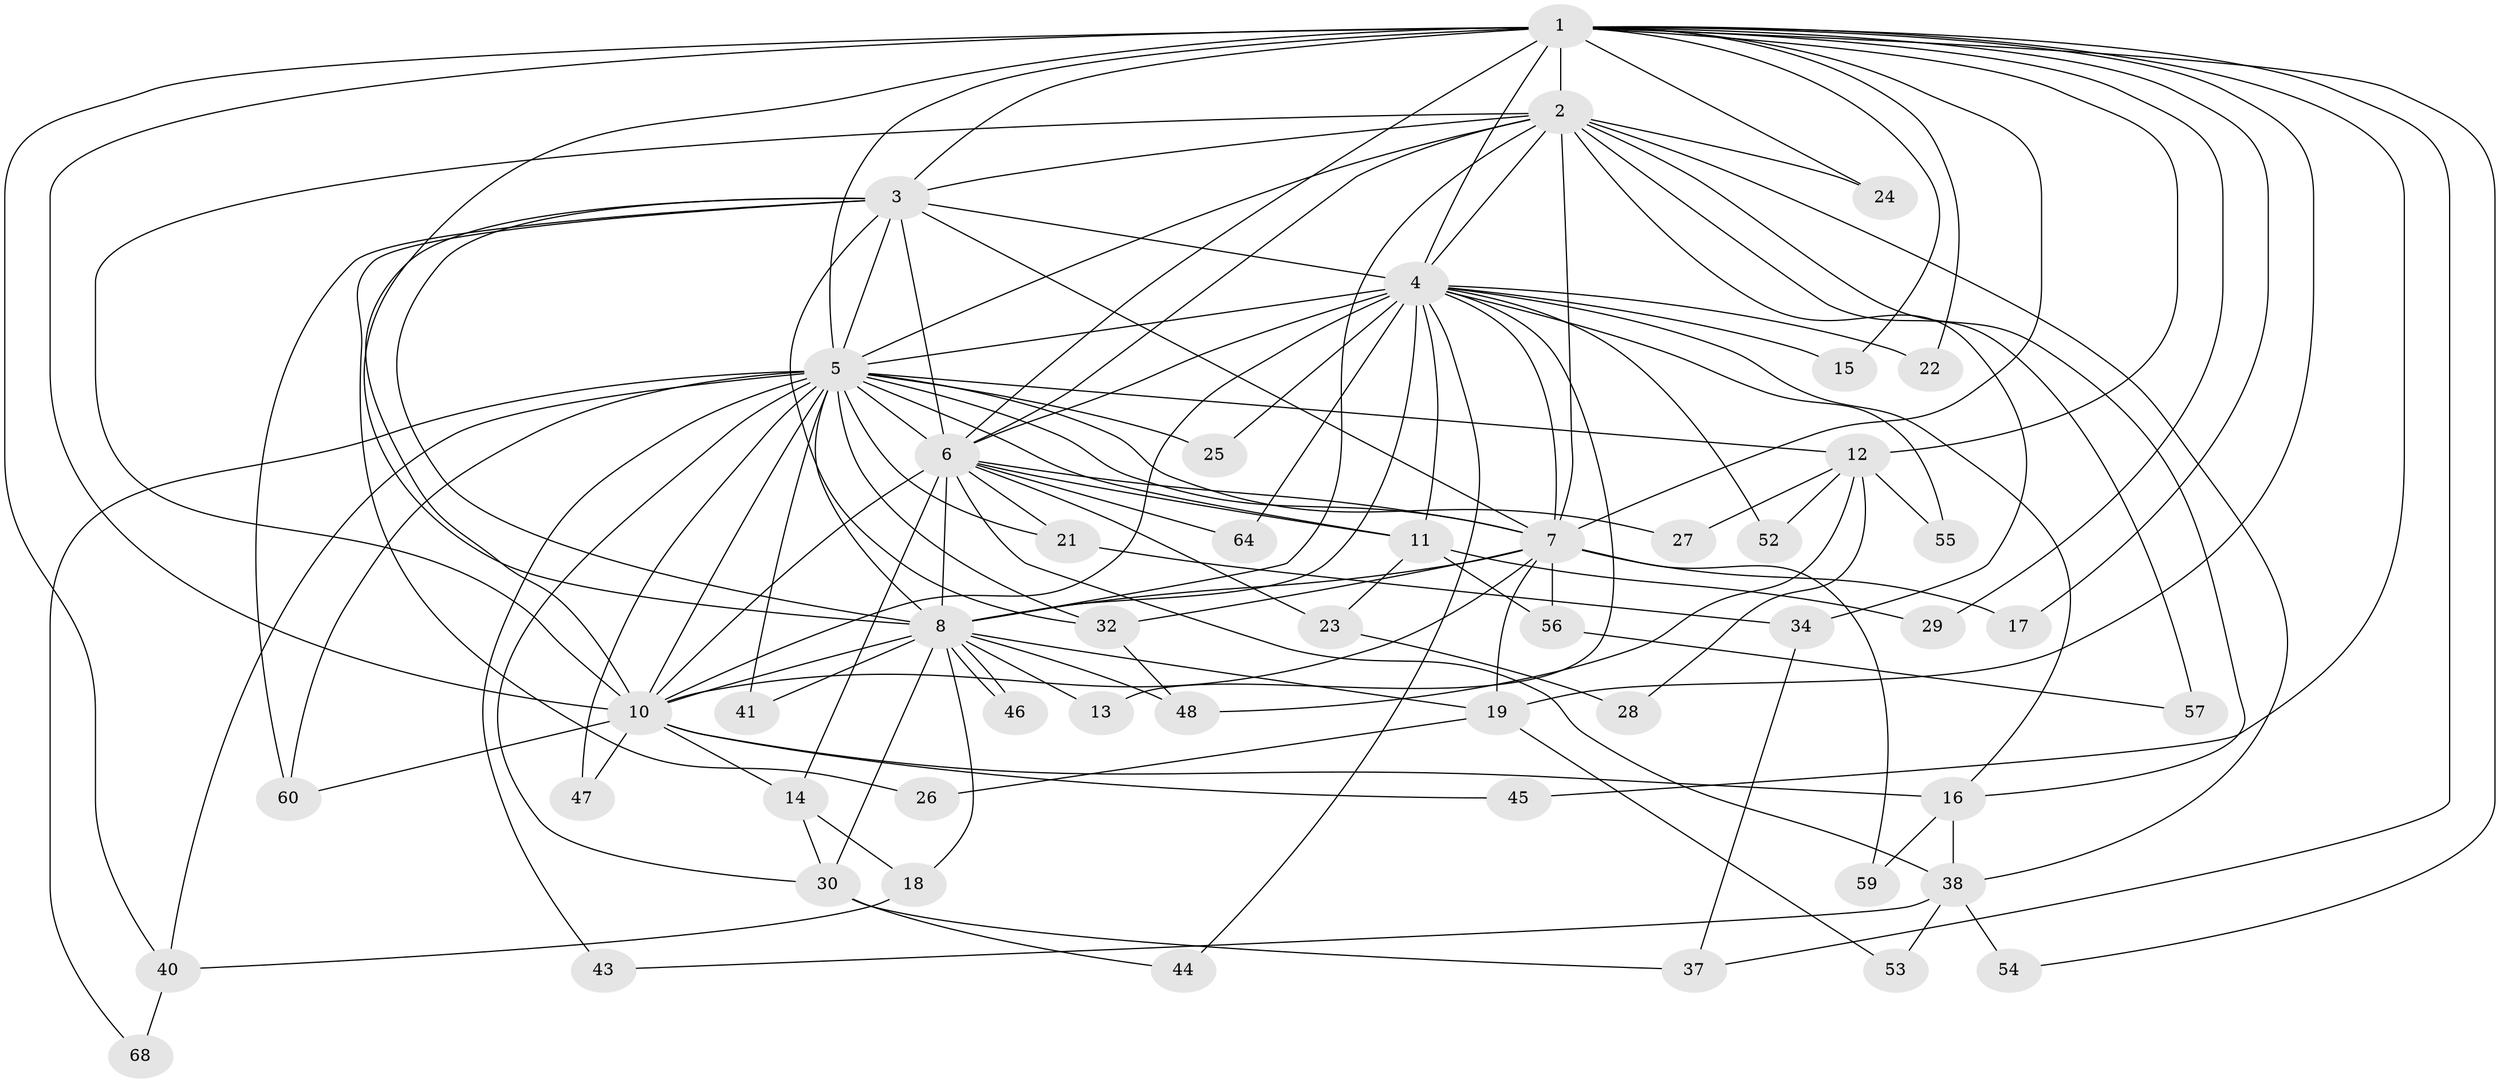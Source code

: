 // original degree distribution, {19: 0.014492753623188406, 14: 0.014492753623188406, 15: 0.057971014492753624, 21: 0.014492753623188406, 25: 0.014492753623188406, 18: 0.014492753623188406, 13: 0.014492753623188406, 7: 0.028985507246376812, 2: 0.5652173913043478, 4: 0.08695652173913043, 5: 0.028985507246376812, 3: 0.14492753623188406}
// Generated by graph-tools (version 1.1) at 2025/41/03/06/25 10:41:38]
// undirected, 50 vertices, 128 edges
graph export_dot {
graph [start="1"]
  node [color=gray90,style=filled];
  1 [super="+9"];
  2 [super="+51"];
  3 [super="+67"];
  4 [super="+58"];
  5 [super="+31"];
  6 [super="+69"];
  7 [super="+42"];
  8 [super="+65"];
  10 [super="+35"];
  11 [super="+63"];
  12;
  13;
  14 [super="+36"];
  15;
  16;
  17;
  18 [super="+49"];
  19 [super="+20"];
  21;
  22;
  23;
  24 [super="+61"];
  25;
  26;
  27;
  28;
  29;
  30;
  32 [super="+33"];
  34 [super="+39"];
  37;
  38 [super="+50"];
  40;
  41;
  43;
  44;
  45;
  46;
  47;
  48 [super="+66"];
  52;
  53;
  54;
  55;
  56;
  57;
  59;
  60 [super="+62"];
  64;
  68;
  1 -- 2 [weight=2];
  1 -- 3 [weight=2];
  1 -- 4 [weight=3];
  1 -- 5 [weight=2];
  1 -- 6 [weight=2];
  1 -- 7 [weight=3];
  1 -- 8 [weight=2];
  1 -- 10 [weight=2];
  1 -- 12;
  1 -- 15;
  1 -- 17;
  1 -- 24 [weight=2];
  1 -- 29;
  1 -- 37;
  1 -- 40;
  1 -- 45;
  1 -- 54;
  1 -- 19;
  1 -- 22;
  2 -- 3;
  2 -- 4;
  2 -- 5;
  2 -- 6;
  2 -- 7;
  2 -- 8;
  2 -- 10;
  2 -- 24;
  2 -- 34;
  2 -- 38;
  2 -- 57;
  2 -- 16;
  3 -- 4 [weight=2];
  3 -- 5 [weight=2];
  3 -- 6;
  3 -- 7;
  3 -- 8;
  3 -- 10 [weight=2];
  3 -- 26;
  3 -- 60;
  3 -- 32;
  4 -- 5;
  4 -- 6;
  4 -- 7;
  4 -- 8;
  4 -- 10;
  4 -- 11;
  4 -- 13;
  4 -- 15;
  4 -- 16;
  4 -- 22;
  4 -- 25;
  4 -- 44;
  4 -- 52;
  4 -- 55;
  4 -- 64;
  5 -- 6;
  5 -- 7;
  5 -- 8 [weight=2];
  5 -- 10;
  5 -- 11 [weight=2];
  5 -- 12;
  5 -- 21;
  5 -- 25;
  5 -- 27;
  5 -- 30;
  5 -- 32;
  5 -- 40;
  5 -- 41;
  5 -- 43;
  5 -- 47;
  5 -- 60;
  5 -- 68;
  6 -- 7;
  6 -- 8;
  6 -- 10;
  6 -- 14;
  6 -- 21;
  6 -- 23;
  6 -- 38;
  6 -- 64;
  6 -- 11;
  7 -- 8;
  7 -- 10;
  7 -- 17;
  7 -- 32;
  7 -- 56;
  7 -- 59;
  7 -- 19;
  8 -- 10;
  8 -- 13;
  8 -- 18;
  8 -- 19;
  8 -- 30;
  8 -- 41;
  8 -- 46;
  8 -- 46;
  8 -- 48;
  10 -- 14;
  10 -- 16;
  10 -- 45;
  10 -- 47;
  10 -- 60;
  11 -- 23;
  11 -- 29;
  11 -- 56;
  12 -- 27;
  12 -- 28;
  12 -- 48;
  12 -- 52;
  12 -- 55;
  14 -- 18;
  14 -- 30;
  16 -- 59;
  16 -- 38;
  18 -- 40;
  19 -- 26;
  19 -- 53;
  21 -- 34;
  23 -- 28;
  30 -- 37;
  30 -- 44;
  32 -- 48;
  34 -- 37;
  38 -- 43;
  38 -- 54;
  38 -- 53;
  40 -- 68;
  56 -- 57;
}
